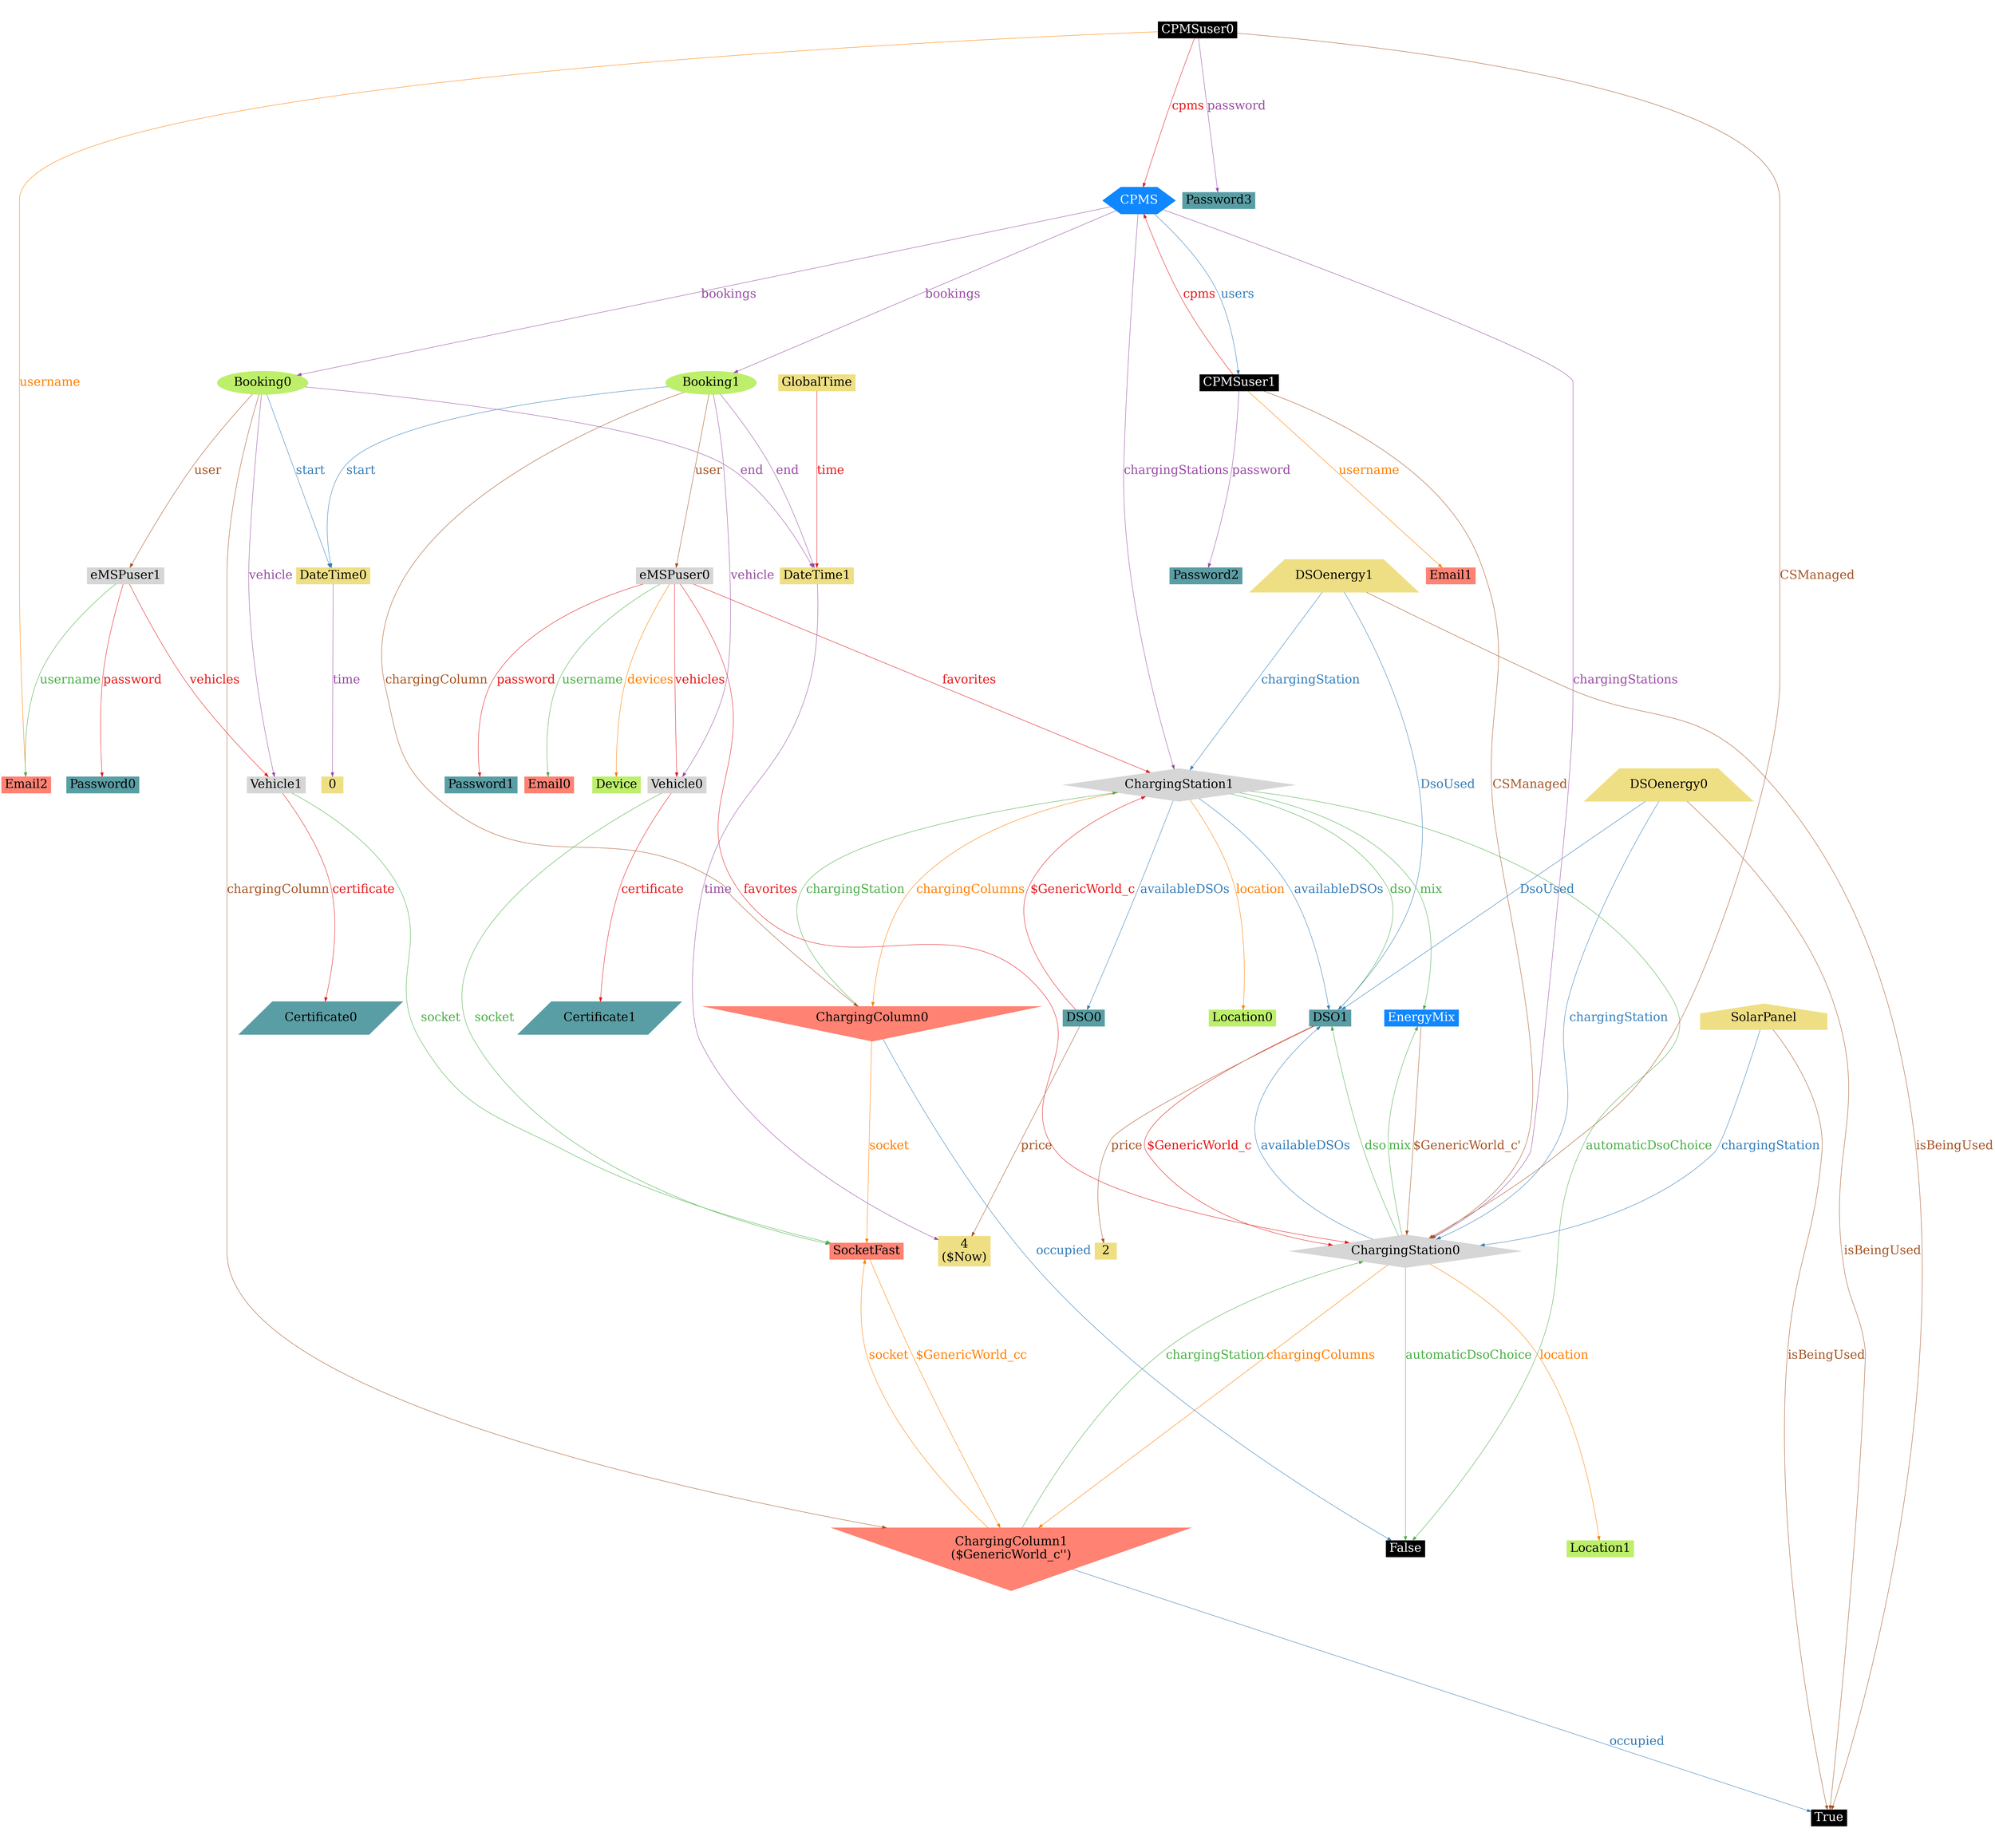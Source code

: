 digraph "generic" {
    ratio="1";
    graph [fontsize=12]
    node [fontsize=30]
    edge [fontsize=30]
    rankdir=TB;
    "N27" -> "N20" [uuid = "<DSO0, ChargingStation1>", color = "#e41a1c", fontcolor = "#e41a1c", style = "solid", label = "$GenericWorld_c", dir = "back", weight = "2"]
    "N23" -> "N22" [uuid = "<DSO1, ChargingStation0>", color = "#e41a1c", fontcolor = "#e41a1c", style = "solid", label = "$GenericWorld_c", dir = "forward", weight = "2"]
    "N24" -> "N22" [uuid = "<EnergyMix, ChargingStation0>", color = "#a65628", fontcolor = "#a65628", style = "solid", label = "$GenericWorld_c'", dir = "forward", weight = "2"]
    "N25" -> "N21" [uuid = "<SocketFast, ChargingColumn1>", color = "#ff7f00", fontcolor = "#ff7f00", style = "solid", label = "$GenericWorld_cc", dir = "forward", weight = "2"]
    "N22" -> "N19" [uuid = "<ChargingStation0, False>", color = "#4daf4a", fontcolor = "#4daf4a", style = "solid", label = "automaticDsoChoice", dir = "forward", weight = "2"]
    "N27" -> "N19" [uuid = "<ChargingStation1, False>", color = "#4daf4a", fontcolor = "#4daf4a", style = "solid", label = "automaticDsoChoice", dir = "forward", weight = "2"]
    "N23" -> "N22" [uuid = "<ChargingStation0, DSO1>", color = "#377eb8", fontcolor = "#377eb8", style = "solid", label = "availableDSOs", dir = "back", weight = "2"]
    "N27" -> "N20" [uuid = "<ChargingStation1, DSO0>", color = "#377eb8", fontcolor = "#377eb8", style = "solid", label = "availableDSOs", dir = "forward", weight = "2"]
    "N27" -> "N23" [uuid = "<ChargingStation1, DSO1>", color = "#377eb8", fontcolor = "#377eb8", style = "solid", label = "availableDSOs", dir = "forward", weight = "2"]
    "N35" -> "N31" [uuid = "<CPMS, Booking0>", color = "#984ea3", fontcolor = "#984ea3", style = "solid", label = "bookings", dir = "forward", weight = "2"]
    "N35" -> "N34" [uuid = "<CPMS, Booking1>", color = "#984ea3", fontcolor = "#984ea3", style = "solid", label = "bookings", dir = "forward", weight = "2"]
    "N32" -> "N18" [uuid = "<Vehicle0, Certificate1>", color = "#e41a1c", fontcolor = "#e41a1c", style = "solid", label = "certificate", dir = "forward", weight = "2"]
    "N29" -> "N17" [uuid = "<Vehicle1, Certificate0>", color = "#e41a1c", fontcolor = "#e41a1c", style = "solid", label = "certificate", dir = "forward", weight = "2"]
    "N31" -> "N21" [uuid = "<Booking0, ChargingColumn1>", color = "#a65628", fontcolor = "#a65628", style = "solid", label = "chargingColumn", dir = "forward", weight = "2"]
    "N34" -> "N26" [uuid = "<Booking1, ChargingColumn0>", color = "#a65628", fontcolor = "#a65628", style = "solid", label = "chargingColumn", dir = "forward", weight = "2"]
    "N22" -> "N21" [uuid = "<ChargingStation0, ChargingColumn1>", color = "#ff7f00", fontcolor = "#ff7f00", style = "solid", label = "chargingColumns", dir = "forward", weight = "2"]
    "N27" -> "N26" [uuid = "<ChargingStation1, ChargingColumn0>", color = "#ff7f00", fontcolor = "#ff7f00", style = "solid", label = "chargingColumns", dir = "forward", weight = "2"]
    "N27" -> "N26" [uuid = "<ChargingColumn0, ChargingStation1>", color = "#4daf4a", fontcolor = "#4daf4a", style = "solid", label = "chargingStation", dir = "back", weight = "2"]
    "N22" -> "N21" [uuid = "<ChargingColumn1, ChargingStation0>", color = "#4daf4a", fontcolor = "#4daf4a", style = "solid", label = "chargingStation", dir = "back", weight = "2"]
    "N36" -> "N22" [uuid = "<DSOenergy0, ChargingStation0>", color = "#377eb8", fontcolor = "#377eb8", style = "solid", label = "chargingStation", dir = "forward", weight = "2"]
    "N37" -> "N27" [uuid = "<DSOenergy1, ChargingStation1>", color = "#377eb8", fontcolor = "#377eb8", style = "solid", label = "chargingStation", dir = "forward", weight = "2"]
    "N38" -> "N22" [uuid = "<SolarPanel, ChargingStation0>", color = "#377eb8", fontcolor = "#377eb8", style = "solid", label = "chargingStation", dir = "forward", weight = "2"]
    "N35" -> "N22" [uuid = "<CPMS, ChargingStation0>", color = "#984ea3", fontcolor = "#984ea3", style = "solid", label = "chargingStations", dir = "forward", weight = "2"]
    "N35" -> "N27" [uuid = "<CPMS, ChargingStation1>", color = "#984ea3", fontcolor = "#984ea3", style = "solid", label = "chargingStations", dir = "forward", weight = "2"]
    "N39" -> "N35" [uuid = "<CPMSuser0, CPMS>", color = "#e41a1c", fontcolor = "#e41a1c", style = "solid", label = "cpms", dir = "forward", weight = "2"]
    "N35" -> "N28" [uuid = "<CPMSuser1, CPMS>", color = "#e41a1c", fontcolor = "#e41a1c", style = "solid", label = "cpms", dir = "back", weight = "2"]
    "N39" -> "N22" [uuid = "<CPMSuser0, ChargingStation0>", color = "#a65628", fontcolor = "#a65628", style = "solid", label = "CSManaged", dir = "forward", weight = "2"]
    "N28" -> "N22" [uuid = "<CPMSuser1, ChargingStation0>", color = "#a65628", fontcolor = "#a65628", style = "solid", label = "CSManaged", dir = "forward", weight = "2"]
    "N33" -> "N16" [uuid = "<eMSPuser0, Device>", color = "#ff7f00", fontcolor = "#ff7f00", style = "solid", label = "devices", dir = "forward", weight = "2"]
    "N23" -> "N22" [uuid = "<ChargingStation0, DSO1>", color = "#4daf4a", fontcolor = "#4daf4a", style = "solid", label = "dso", dir = "back", weight = "2"]
    "N27" -> "N23" [uuid = "<ChargingStation1, DSO1>", color = "#4daf4a", fontcolor = "#4daf4a", style = "solid", label = "dso", dir = "forward", weight = "2"]
    "N36" -> "N23" [uuid = "<DSOenergy0, DSO1>", color = "#377eb8", fontcolor = "#377eb8", style = "solid", label = "DsoUsed", dir = "forward", weight = "2"]
    "N37" -> "N23" [uuid = "<DSOenergy1, DSO1>", color = "#377eb8", fontcolor = "#377eb8", style = "solid", label = "DsoUsed", dir = "forward", weight = "2"]
    "N31" -> "N7" [uuid = "<Booking0, DateTime1>", color = "#984ea3", fontcolor = "#984ea3", style = "solid", label = "end", dir = "forward", weight = "2"]
    "N34" -> "N7" [uuid = "<Booking1, DateTime1>", color = "#984ea3", fontcolor = "#984ea3", style = "solid", label = "end", dir = "forward", weight = "2"]
    "N33" -> "N22" [uuid = "<eMSPuser0, ChargingStation0>", color = "#e41a1c", fontcolor = "#e41a1c", style = "solid", label = "favorites", dir = "forward", weight = "2"]
    "N33" -> "N27" [uuid = "<eMSPuser0, ChargingStation1>", color = "#e41a1c", fontcolor = "#e41a1c", style = "solid", label = "favorites", dir = "forward", weight = "2"]
    "N36" -> "N15" [uuid = "<DSOenergy0, True>", color = "#a65628", fontcolor = "#a65628", style = "solid", label = "isBeingUsed", dir = "forward", weight = "2"]
    "N37" -> "N15" [uuid = "<DSOenergy1, True>", color = "#a65628", fontcolor = "#a65628", style = "solid", label = "isBeingUsed", dir = "forward", weight = "2"]
    "N38" -> "N15" [uuid = "<SolarPanel, True>", color = "#a65628", fontcolor = "#a65628", style = "solid", label = "isBeingUsed", dir = "forward", weight = "2"]
    "N22" -> "N14" [uuid = "<ChargingStation0, Location1>", color = "#ff7f00", fontcolor = "#ff7f00", style = "solid", label = "location", dir = "forward", weight = "2"]
    "N27" -> "N13" [uuid = "<ChargingStation1, Location0>", color = "#ff7f00", fontcolor = "#ff7f00", style = "solid", label = "location", dir = "forward", weight = "2"]
    "N24" -> "N22" [uuid = "<ChargingStation0, EnergyMix>", color = "#4daf4a", fontcolor = "#4daf4a", style = "solid", label = "mix", dir = "back", weight = "2"]
    "N27" -> "N24" [uuid = "<ChargingStation1, EnergyMix>", color = "#4daf4a", fontcolor = "#4daf4a", style = "solid", label = "mix", dir = "forward", weight = "2"]
    "N26" -> "N19" [uuid = "<ChargingColumn0, False>", color = "#377eb8", fontcolor = "#377eb8", style = "solid", label = "occupied", dir = "forward", weight = "2"]
    "N21" -> "N15" [uuid = "<ChargingColumn1, True>", color = "#377eb8", fontcolor = "#377eb8", style = "solid", label = "occupied", dir = "forward", weight = "2"]
    "N39" -> "N12" [uuid = "<CPMSuser0, Password3>", color = "#984ea3", fontcolor = "#984ea3", style = "solid", label = "password", dir = "forward", weight = "2"]
    "N28" -> "N11" [uuid = "<CPMSuser1, Password2>", color = "#984ea3", fontcolor = "#984ea3", style = "solid", label = "password", dir = "forward", weight = "2"]
    "N33" -> "N10" [uuid = "<eMSPuser0, Password1>", color = "#e41a1c", fontcolor = "#e41a1c", style = "solid", label = "password", dir = "forward", weight = "2"]
    "N30" -> "N9" [uuid = "<eMSPuser1, Password0>", color = "#e41a1c", fontcolor = "#e41a1c", style = "solid", label = "password", dir = "forward", weight = "2"]
    "N20" -> "N6" [uuid = "<DSO0, 4>", color = "#a65628", fontcolor = "#a65628", style = "solid", label = "price", dir = "forward", weight = "2"]
    "N23" -> "N5" [uuid = "<DSO1, 2>", color = "#a65628", fontcolor = "#a65628", style = "solid", label = "price", dir = "forward", weight = "2"]
    "N26" -> "N25" [uuid = "<ChargingColumn0, SocketFast>", color = "#ff7f00", fontcolor = "#ff7f00", style = "solid", label = "socket", dir = "forward", weight = "2"]
    "N25" -> "N21" [uuid = "<ChargingColumn1, SocketFast>", color = "#ff7f00", fontcolor = "#ff7f00", style = "solid", label = "socket", dir = "back", weight = "2"]
    "N32" -> "N25" [uuid = "<Vehicle0, SocketFast>", color = "#4daf4a", fontcolor = "#4daf4a", style = "solid", label = "socket", dir = "forward", weight = "2"]
    "N29" -> "N25" [uuid = "<Vehicle1, SocketFast>", color = "#4daf4a", fontcolor = "#4daf4a", style = "solid", label = "socket", dir = "forward", weight = "2"]
    "N31" -> "N4" [uuid = "<Booking0, DateTime0>", color = "#377eb8", fontcolor = "#377eb8", style = "solid", label = "start", dir = "forward", weight = "2"]
    "N34" -> "N4" [uuid = "<Booking1, DateTime0>", color = "#377eb8", fontcolor = "#377eb8", style = "solid", label = "start", dir = "forward", weight = "2"]
    "N4" -> "N3" [uuid = "<DateTime0, 0>", color = "#984ea3", fontcolor = "#984ea3", style = "solid", label = "time", dir = "forward", weight = "2"]
    "N7" -> "N6" [uuid = "<DateTime1, 4>", color = "#984ea3", fontcolor = "#984ea3", style = "solid", label = "time", dir = "forward", weight = "2"]
    "N8" -> "N7" [uuid = "<GlobalTime, DateTime1>", color = "#e41a1c", fontcolor = "#e41a1c", style = "solid", label = "time", dir = "forward", weight = "2"]
    "N31" -> "N30" [uuid = "<Booking0, eMSPuser1>", color = "#a65628", fontcolor = "#a65628", style = "solid", label = "user", dir = "forward", weight = "2"]
    "N34" -> "N33" [uuid = "<Booking1, eMSPuser0>", color = "#a65628", fontcolor = "#a65628", style = "solid", label = "user", dir = "forward", weight = "2"]
    "N39" -> "N2" [uuid = "<CPMSuser0, Email2>", color = "#ff7f00", fontcolor = "#ff7f00", style = "solid", label = "username", dir = "forward", weight = "2"]
    "N28" -> "N1" [uuid = "<CPMSuser1, Email1>", color = "#ff7f00", fontcolor = "#ff7f00", style = "solid", label = "username", dir = "forward", weight = "2"]
    "N33" -> "N0" [uuid = "<eMSPuser0, Email0>", color = "#4daf4a", fontcolor = "#4daf4a", style = "solid", label = "username", dir = "forward", weight = "2"]
    "N30" -> "N2" [uuid = "<eMSPuser1, Email2>", color = "#4daf4a", fontcolor = "#4daf4a", style = "solid", label = "username", dir = "forward", weight = "2"]
    "N35" -> "N28" [uuid = "<CPMS, CPMSuser1>", color = "#377eb8", fontcolor = "#377eb8", style = "solid", label = "users", dir = "forward", weight = "2"]
    "N31" -> "N29" [uuid = "<Booking0, Vehicle1>", color = "#984ea3", fontcolor = "#984ea3", style = "solid", label = "vehicle", dir = "forward", weight = "2"]
    "N34" -> "N32" [uuid = "<Booking1, Vehicle0>", color = "#984ea3", fontcolor = "#984ea3", style = "solid", label = "vehicle", dir = "forward", weight = "2"]
    "N33" -> "N32" [uuid = "<eMSPuser0, Vehicle0>", color = "#e41a1c", fontcolor = "#e41a1c", style = "solid", label = "vehicles", dir = "forward", weight = "2"]
    "N30" -> "N29" [uuid = "<eMSPuser1, Vehicle1>", color = "#e41a1c", fontcolor = "#e41a1c", style = "solid", label = "vehicles", dir = "forward", weight = "2"]
    "N0" [uuid="Email0", label="Email0", color="#ff8273", fontcolor = "#000000", shape = "box", style = "filled, solid"]
    "N1" [uuid="Email1", label="Email1", color="#ff8273", fontcolor = "#000000", shape = "box", style = "filled, solid"]
    "N2" [uuid="Email2", label="Email2", color="#ff8273", fontcolor = "#000000", shape = "box", style = "filled, solid"]
    "N3" [uuid="0", label="0", color="#efdf84", fontcolor = "#000000", shape = "box", style = "filled, solid"]
    "N4" [uuid="DateTime0", label="DateTime0", color="#efdf84", fontcolor = "#000000", shape = "box", style = "filled, solid"]
    "N5" [uuid="2", label="2", color="#efdf84", fontcolor = "#000000", shape = "box", style = "filled, solid"]
    "N6" [uuid="4", label="4\n($Now)", color="#efdf84", fontcolor = "#000000", shape = "box", style = "filled, bold"]
    "N7" [uuid="DateTime1", label="DateTime1", color="#efdf84", fontcolor = "#000000", shape = "box", style = "filled, solid"]
    "N8" [uuid="GlobalTime", label="GlobalTime", color="#efdf84", fontcolor = "#000000", shape = "box", style = "filled, solid"]
    "N9" [uuid="Password0", label="Password0", color="#5a9ea5", fontcolor = "#000000", shape = "box", style = "filled, solid"]
    "N10" [uuid="Password1", label="Password1", color="#5a9ea5", fontcolor = "#000000", shape = "box", style = "filled, solid"]
    "N11" [uuid="Password2", label="Password2", color="#5a9ea5", fontcolor = "#000000", shape = "box", style = "filled, solid"]
    "N12" [uuid="Password3", label="Password3", color="#5a9ea5", fontcolor = "#000000", shape = "box", style = "filled, solid"]
    "N13" [uuid="Location0", label="Location0", color="#bdef6b", fontcolor = "#000000", shape = "box", style = "filled, solid"]
    "N14" [uuid="Location1", label="Location1", color="#bdef6b", fontcolor = "#000000", shape = "box", style = "filled, solid"]
    "N15" [uuid="True", label="True", color="#000000", fontcolor = "#FFFFFF", shape = "box", style = "filled, solid"]
    "N16" [uuid="Device", label="Device", color="#bdef6b", fontcolor = "#000000", shape = "box", style = "filled, solid"]
    "N17" [uuid="Certificate0", label="Certificate0", color="#5a9ea5", fontcolor = "#000000", shape = "parallelogram", style = "filled, solid"]
    "N18" [uuid="Certificate1", label="Certificate1", color="#5a9ea5", fontcolor = "#000000", shape = "parallelogram", style = "filled, solid"]
    "N19" [uuid="False", label="False", color="#000000", fontcolor = "#FFFFFF", shape = "box", style = "filled, solid"]
    "N20" [uuid="DSO0", label="DSO0", color="#5a9ea5", fontcolor = "#000000", shape = "box", style = "filled, solid"]
    "N21" [uuid="ChargingColumn1", label="ChargingColumn1\n($GenericWorld_c'')", color="#ff8273", fontcolor = "#000000", shape = "invtriangle", style = "filled, solid"]
    "N22" [uuid="ChargingStation0", label="ChargingStation0", color="#d6d6d6", fontcolor = "#000000", shape = "Mdiamond", style = "filled, solid"]
    "N23" [uuid="DSO1", label="DSO1", color="#5a9ea5", fontcolor = "#000000", shape = "box", style = "filled, solid"]
    "N24" [uuid="EnergyMix", label="EnergyMix", color="#0f87ff", fontcolor = "#ffffff", shape = "box", style = "filled, solid"]
    "N25" [uuid="SocketFast", label="SocketFast", color="#ff8273", fontcolor = "#000000", shape = "box", style = "filled, solid"]
    "N26" [uuid="ChargingColumn0", label="ChargingColumn0", color="#ff8273", fontcolor = "#000000", shape = "invtriangle", style = "filled, solid"]
    "N27" [uuid="ChargingStation1", label="ChargingStation1", color="#d6d6d6", fontcolor = "#000000", shape = "Mdiamond", style = "filled, solid"]
    "N28" [uuid="CPMSuser1", label="CPMSuser1", color="#000000", fontcolor = "#FFFFFF", shape = "box", style = "filled, solid"]
    "N29" [uuid="Vehicle1", label="Vehicle1", color="#d6d6d6", fontcolor = "#000000", shape = "box", style = "filled, solid"]
    "N30" [uuid="eMSPuser1", label="eMSPuser1", color="#d6d6d6", fontcolor = "#000000", shape = "box", style = "filled, solid"]
    "N31" [uuid="Booking0", label="Booking0", color="#bdef6b", fontcolor = "#000000", shape = "ellipse", style = "filled, solid"]
    "N32" [uuid="Vehicle0", label="Vehicle0", color="#d6d6d6", fontcolor = "#000000", shape = "box", style = "filled, solid"]
    "N33" [uuid="eMSPuser0", label="eMSPuser0", color="#d6d6d6", fontcolor = "#000000", shape = "box", style = "filled, solid"]
    "N34" [uuid="Booking1", label="Booking1", color="#bdef6b", fontcolor = "#000000", shape = "ellipse", style = "filled, solid"]
    "N35" [uuid="CPMS", label="CPMS", color="#0f87ff", fontcolor = "#ffffff", shape = "hexagon", style = "filled, solid"]
    "N36" [uuid="DSOenergy0", label="DSOenergy0", color="#efdf84", fontcolor = "#000000", shape = "trapezium", style = "filled, solid"]
    "N37" [uuid="DSOenergy1", label="DSOenergy1", color="#efdf84", fontcolor = "#000000", shape = "trapezium", style = "filled, solid"]
    "N38" [uuid="SolarPanel", label="SolarPanel", color="#efdf84", fontcolor = "#000000", shape = "house", style = "filled, solid"]
    "N39" [uuid="CPMSuser0", label="CPMSuser0", color="#000000", fontcolor = "#FFFFFF", shape = "box", style = "filled, solid"]
}
